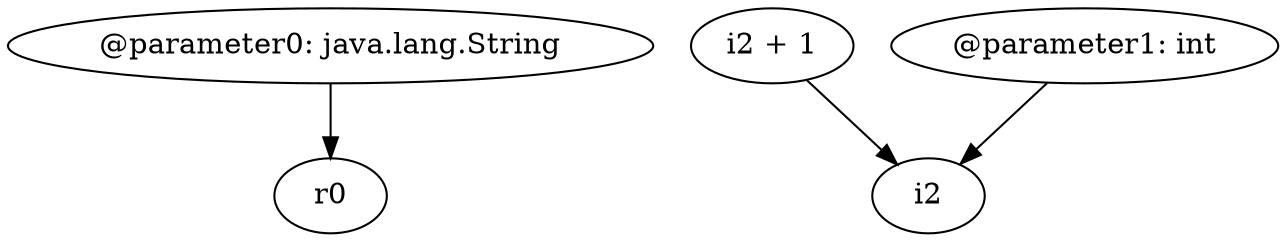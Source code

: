 digraph g {
0[label="@parameter0: java.lang.String"]
1[label="r0"]
0->1[label=""]
2[label="i2 + 1"]
3[label="i2"]
2->3[label=""]
4[label="@parameter1: int"]
4->3[label=""]
}